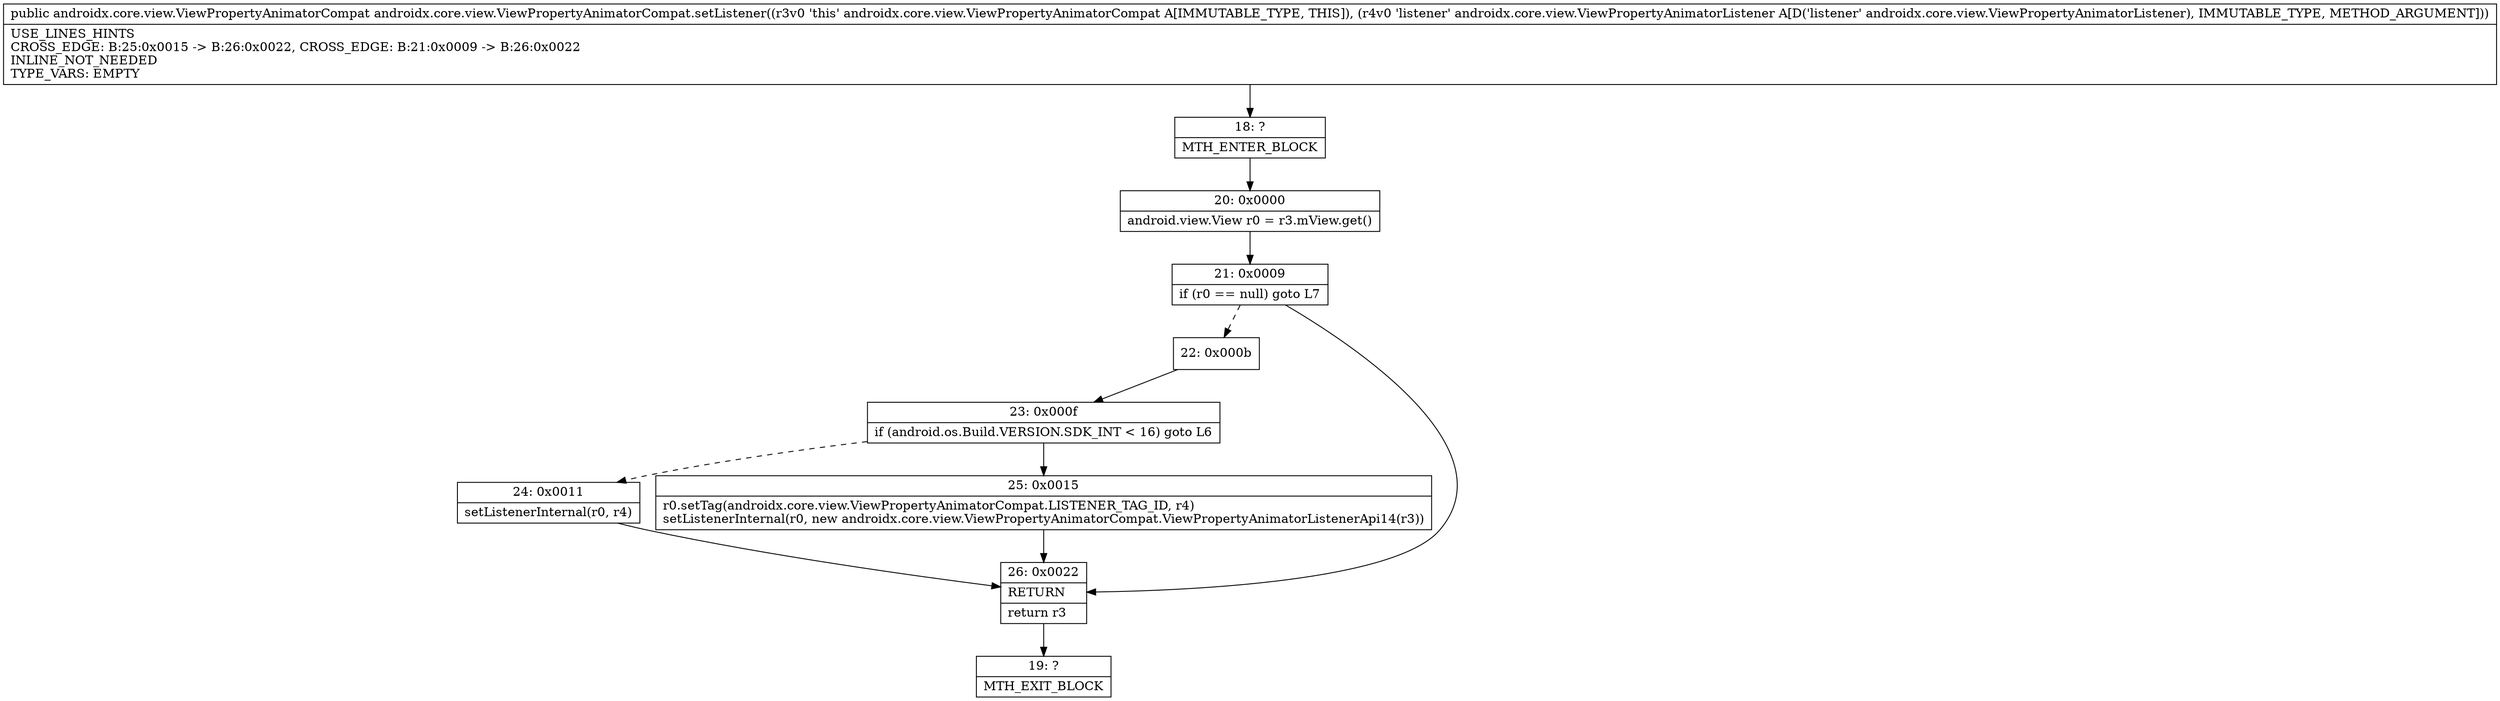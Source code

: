 digraph "CFG forandroidx.core.view.ViewPropertyAnimatorCompat.setListener(Landroidx\/core\/view\/ViewPropertyAnimatorListener;)Landroidx\/core\/view\/ViewPropertyAnimatorCompat;" {
Node_18 [shape=record,label="{18\:\ ?|MTH_ENTER_BLOCK\l}"];
Node_20 [shape=record,label="{20\:\ 0x0000|android.view.View r0 = r3.mView.get()\l}"];
Node_21 [shape=record,label="{21\:\ 0x0009|if (r0 == null) goto L7\l}"];
Node_22 [shape=record,label="{22\:\ 0x000b}"];
Node_23 [shape=record,label="{23\:\ 0x000f|if (android.os.Build.VERSION.SDK_INT \< 16) goto L6\l}"];
Node_24 [shape=record,label="{24\:\ 0x0011|setListenerInternal(r0, r4)\l}"];
Node_25 [shape=record,label="{25\:\ 0x0015|r0.setTag(androidx.core.view.ViewPropertyAnimatorCompat.LISTENER_TAG_ID, r4)\lsetListenerInternal(r0, new androidx.core.view.ViewPropertyAnimatorCompat.ViewPropertyAnimatorListenerApi14(r3))\l}"];
Node_26 [shape=record,label="{26\:\ 0x0022|RETURN\l|return r3\l}"];
Node_19 [shape=record,label="{19\:\ ?|MTH_EXIT_BLOCK\l}"];
MethodNode[shape=record,label="{public androidx.core.view.ViewPropertyAnimatorCompat androidx.core.view.ViewPropertyAnimatorCompat.setListener((r3v0 'this' androidx.core.view.ViewPropertyAnimatorCompat A[IMMUTABLE_TYPE, THIS]), (r4v0 'listener' androidx.core.view.ViewPropertyAnimatorListener A[D('listener' androidx.core.view.ViewPropertyAnimatorListener), IMMUTABLE_TYPE, METHOD_ARGUMENT]))  | USE_LINES_HINTS\lCROSS_EDGE: B:25:0x0015 \-\> B:26:0x0022, CROSS_EDGE: B:21:0x0009 \-\> B:26:0x0022\lINLINE_NOT_NEEDED\lTYPE_VARS: EMPTY\l}"];
MethodNode -> Node_18;Node_18 -> Node_20;
Node_20 -> Node_21;
Node_21 -> Node_22[style=dashed];
Node_21 -> Node_26;
Node_22 -> Node_23;
Node_23 -> Node_24[style=dashed];
Node_23 -> Node_25;
Node_24 -> Node_26;
Node_25 -> Node_26;
Node_26 -> Node_19;
}

